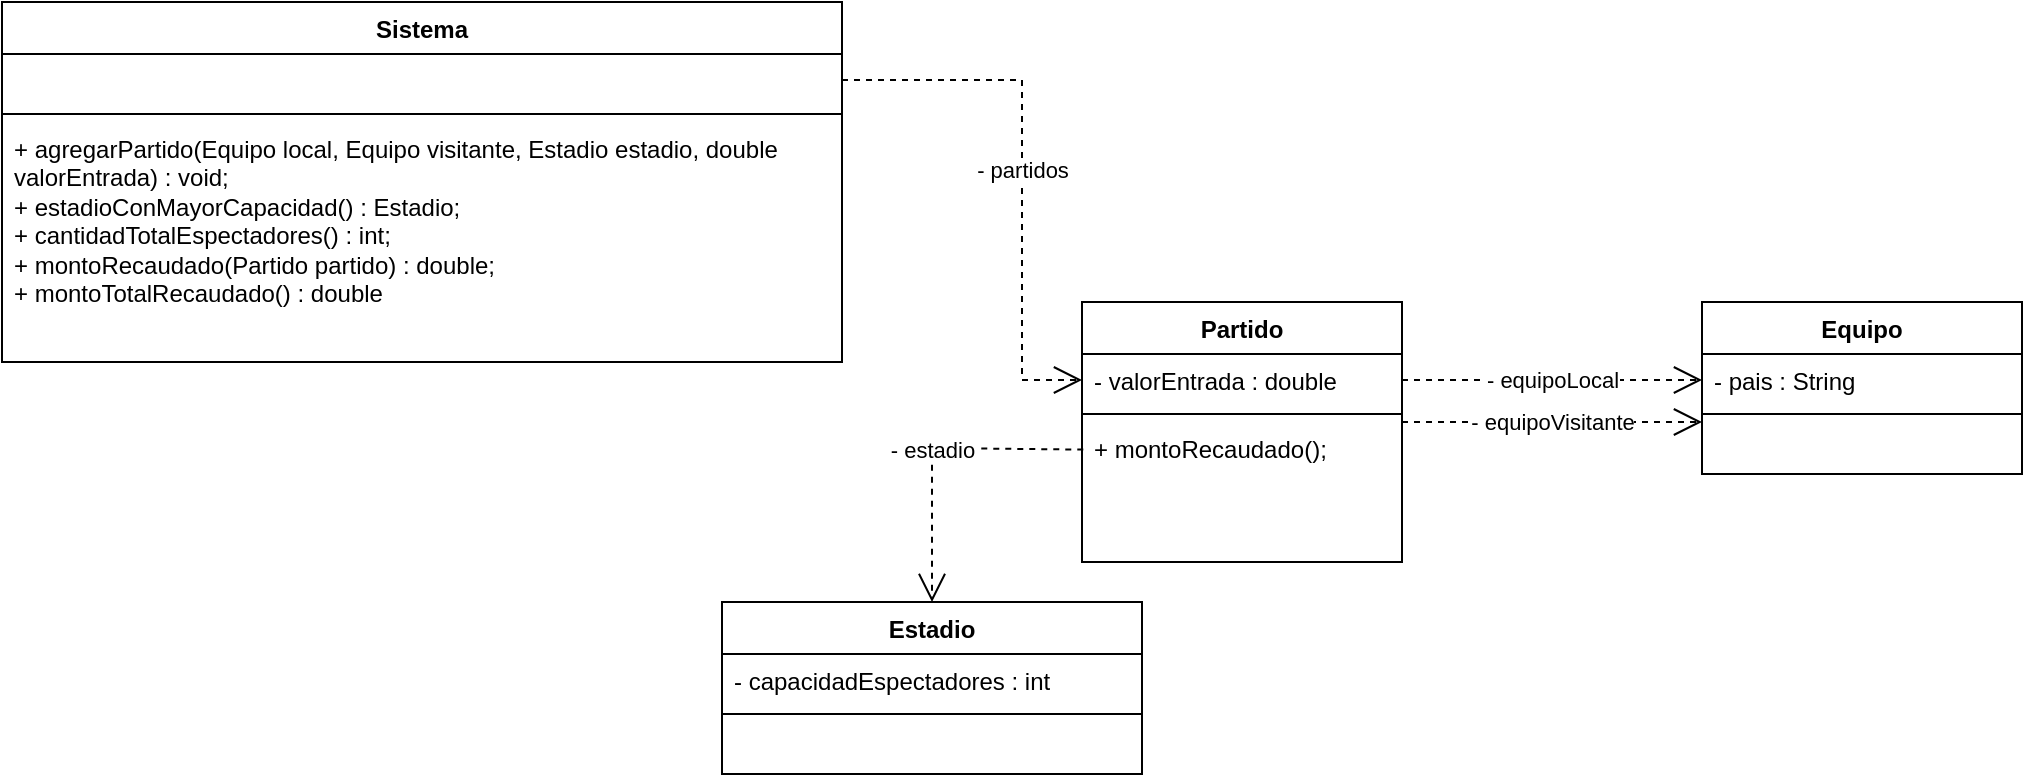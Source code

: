 <mxfile version="22.0.3" type="device">
  <diagram name="Página-1" id="AWWNQojr4EaDHTQV7v5T">
    <mxGraphModel dx="1890" dy="505" grid="1" gridSize="10" guides="1" tooltips="1" connect="1" arrows="1" fold="1" page="1" pageScale="1" pageWidth="827" pageHeight="1169" math="0" shadow="0">
      <root>
        <mxCell id="0" />
        <mxCell id="1" parent="0" />
        <mxCell id="mgYKm1rroyLk2OpBAlw--5" value="Partido" style="swimlane;fontStyle=1;align=center;verticalAlign=top;childLayout=stackLayout;horizontal=1;startSize=26;horizontalStack=0;resizeParent=1;resizeParentMax=0;resizeLast=0;collapsible=1;marginBottom=0;whiteSpace=wrap;html=1;" parent="1" vertex="1">
          <mxGeometry x="330" y="270" width="160" height="130" as="geometry" />
        </mxCell>
        <mxCell id="mgYKm1rroyLk2OpBAlw--6" value="- valorEntrada : double" style="text;strokeColor=none;fillColor=none;align=left;verticalAlign=top;spacingLeft=4;spacingRight=4;overflow=hidden;rotatable=0;points=[[0,0.5],[1,0.5]];portConstraint=eastwest;whiteSpace=wrap;html=1;" parent="mgYKm1rroyLk2OpBAlw--5" vertex="1">
          <mxGeometry y="26" width="160" height="26" as="geometry" />
        </mxCell>
        <mxCell id="mgYKm1rroyLk2OpBAlw--7" value="" style="line;strokeWidth=1;fillColor=none;align=left;verticalAlign=middle;spacingTop=-1;spacingLeft=3;spacingRight=3;rotatable=0;labelPosition=right;points=[];portConstraint=eastwest;strokeColor=inherit;" parent="mgYKm1rroyLk2OpBAlw--5" vertex="1">
          <mxGeometry y="52" width="160" height="8" as="geometry" />
        </mxCell>
        <mxCell id="mgYKm1rroyLk2OpBAlw--8" value="+ montoRecaudado();" style="text;strokeColor=none;fillColor=none;align=left;verticalAlign=top;spacingLeft=4;spacingRight=4;overflow=hidden;rotatable=0;points=[[0,0.5],[1,0.5]];portConstraint=eastwest;whiteSpace=wrap;html=1;" parent="mgYKm1rroyLk2OpBAlw--5" vertex="1">
          <mxGeometry y="60" width="160" height="70" as="geometry" />
        </mxCell>
        <mxCell id="mgYKm1rroyLk2OpBAlw--13" value="Equipo" style="swimlane;fontStyle=1;align=center;verticalAlign=top;childLayout=stackLayout;horizontal=1;startSize=26;horizontalStack=0;resizeParent=1;resizeParentMax=0;resizeLast=0;collapsible=1;marginBottom=0;whiteSpace=wrap;html=1;" parent="1" vertex="1">
          <mxGeometry x="640" y="270" width="160" height="86" as="geometry" />
        </mxCell>
        <mxCell id="mgYKm1rroyLk2OpBAlw--14" value="- pais : String" style="text;strokeColor=none;fillColor=none;align=left;verticalAlign=top;spacingLeft=4;spacingRight=4;overflow=hidden;rotatable=0;points=[[0,0.5],[1,0.5]];portConstraint=eastwest;whiteSpace=wrap;html=1;" parent="mgYKm1rroyLk2OpBAlw--13" vertex="1">
          <mxGeometry y="26" width="160" height="26" as="geometry" />
        </mxCell>
        <mxCell id="mgYKm1rroyLk2OpBAlw--15" value="" style="line;strokeWidth=1;fillColor=none;align=left;verticalAlign=middle;spacingTop=-1;spacingLeft=3;spacingRight=3;rotatable=0;labelPosition=right;points=[];portConstraint=eastwest;strokeColor=inherit;" parent="mgYKm1rroyLk2OpBAlw--13" vertex="1">
          <mxGeometry y="52" width="160" height="8" as="geometry" />
        </mxCell>
        <mxCell id="mgYKm1rroyLk2OpBAlw--16" value="&amp;nbsp;" style="text;strokeColor=none;fillColor=none;align=left;verticalAlign=top;spacingLeft=4;spacingRight=4;overflow=hidden;rotatable=0;points=[[0,0.5],[1,0.5]];portConstraint=eastwest;whiteSpace=wrap;html=1;" parent="mgYKm1rroyLk2OpBAlw--13" vertex="1">
          <mxGeometry y="60" width="160" height="26" as="geometry" />
        </mxCell>
        <mxCell id="mgYKm1rroyLk2OpBAlw--17" value="Sistema" style="swimlane;fontStyle=1;align=center;verticalAlign=top;childLayout=stackLayout;horizontal=1;startSize=26;horizontalStack=0;resizeParent=1;resizeParentMax=0;resizeLast=0;collapsible=1;marginBottom=0;whiteSpace=wrap;html=1;" parent="1" vertex="1">
          <mxGeometry x="-210" y="120" width="420" height="180" as="geometry" />
        </mxCell>
        <mxCell id="mgYKm1rroyLk2OpBAlw--18" value="&amp;nbsp;" style="text;strokeColor=none;fillColor=none;align=left;verticalAlign=top;spacingLeft=4;spacingRight=4;overflow=hidden;rotatable=0;points=[[0,0.5],[1,0.5]];portConstraint=eastwest;whiteSpace=wrap;html=1;" parent="mgYKm1rroyLk2OpBAlw--17" vertex="1">
          <mxGeometry y="26" width="420" height="26" as="geometry" />
        </mxCell>
        <mxCell id="mgYKm1rroyLk2OpBAlw--19" value="" style="line;strokeWidth=1;fillColor=none;align=left;verticalAlign=middle;spacingTop=-1;spacingLeft=3;spacingRight=3;rotatable=0;labelPosition=right;points=[];portConstraint=eastwest;strokeColor=inherit;" parent="mgYKm1rroyLk2OpBAlw--17" vertex="1">
          <mxGeometry y="52" width="420" height="8" as="geometry" />
        </mxCell>
        <mxCell id="mgYKm1rroyLk2OpBAlw--20" value="+ agregarPartido(Equipo local, Equipo visitante, Estadio estadio, double valorEntrada) : void;&lt;br&gt;+ estadioConMayorCapacidad() : Estadio;&lt;br&gt;+ cantidadTotalEspectadores() : int;&lt;br&gt;+ montoRecaudado(Partido partido) : double;&lt;br&gt;+ montoTotalRecaudado() : double" style="text;strokeColor=none;fillColor=none;align=left;verticalAlign=top;spacingLeft=4;spacingRight=4;overflow=hidden;rotatable=0;points=[[0,0.5],[1,0.5]];portConstraint=eastwest;whiteSpace=wrap;html=1;" parent="mgYKm1rroyLk2OpBAlw--17" vertex="1">
          <mxGeometry y="60" width="420" height="120" as="geometry" />
        </mxCell>
        <mxCell id="mgYKm1rroyLk2OpBAlw--21" value="- partidos" style="endArrow=open;endSize=12;dashed=1;html=1;rounded=0;exitX=1;exitY=0.5;exitDx=0;exitDy=0;entryX=0;entryY=0.5;entryDx=0;entryDy=0;" parent="1" source="mgYKm1rroyLk2OpBAlw--18" target="mgYKm1rroyLk2OpBAlw--6" edge="1">
          <mxGeometry width="160" relative="1" as="geometry">
            <mxPoint x="330" y="310" as="sourcePoint" />
            <mxPoint x="490" y="310" as="targetPoint" />
            <Array as="points">
              <mxPoint x="300" y="159" />
              <mxPoint x="300" y="309" />
            </Array>
          </mxGeometry>
        </mxCell>
        <mxCell id="mgYKm1rroyLk2OpBAlw--22" value="- equipoLocal" style="endArrow=open;endSize=12;dashed=1;html=1;rounded=0;exitX=1;exitY=0.5;exitDx=0;exitDy=0;entryX=0;entryY=0.5;entryDx=0;entryDy=0;" parent="1" source="mgYKm1rroyLk2OpBAlw--6" target="mgYKm1rroyLk2OpBAlw--14" edge="1">
          <mxGeometry width="160" relative="1" as="geometry">
            <mxPoint x="290" y="169" as="sourcePoint" />
            <mxPoint x="340" y="319" as="targetPoint" />
          </mxGeometry>
        </mxCell>
        <mxCell id="mgYKm1rroyLk2OpBAlw--23" value="- equipoVisitante" style="endArrow=open;endSize=12;dashed=1;html=1;rounded=0;exitX=1;exitY=0.5;exitDx=0;exitDy=0;entryX=0;entryY=0.5;entryDx=0;entryDy=0;" parent="1" edge="1">
          <mxGeometry width="160" relative="1" as="geometry">
            <mxPoint x="490" y="330" as="sourcePoint" />
            <mxPoint x="640" y="330" as="targetPoint" />
          </mxGeometry>
        </mxCell>
        <mxCell id="mgYKm1rroyLk2OpBAlw--24" value="Estadio" style="swimlane;fontStyle=1;align=center;verticalAlign=top;childLayout=stackLayout;horizontal=1;startSize=26;horizontalStack=0;resizeParent=1;resizeParentMax=0;resizeLast=0;collapsible=1;marginBottom=0;whiteSpace=wrap;html=1;" parent="1" vertex="1">
          <mxGeometry x="150" y="420" width="210" height="86" as="geometry" />
        </mxCell>
        <mxCell id="mgYKm1rroyLk2OpBAlw--25" value="- capacidadEspectadores : int" style="text;strokeColor=none;fillColor=none;align=left;verticalAlign=top;spacingLeft=4;spacingRight=4;overflow=hidden;rotatable=0;points=[[0,0.5],[1,0.5]];portConstraint=eastwest;whiteSpace=wrap;html=1;" parent="mgYKm1rroyLk2OpBAlw--24" vertex="1">
          <mxGeometry y="26" width="210" height="26" as="geometry" />
        </mxCell>
        <mxCell id="mgYKm1rroyLk2OpBAlw--26" value="" style="line;strokeWidth=1;fillColor=none;align=left;verticalAlign=middle;spacingTop=-1;spacingLeft=3;spacingRight=3;rotatable=0;labelPosition=right;points=[];portConstraint=eastwest;strokeColor=inherit;" parent="mgYKm1rroyLk2OpBAlw--24" vertex="1">
          <mxGeometry y="52" width="210" height="8" as="geometry" />
        </mxCell>
        <mxCell id="mgYKm1rroyLk2OpBAlw--27" value="&amp;nbsp;" style="text;strokeColor=none;fillColor=none;align=left;verticalAlign=top;spacingLeft=4;spacingRight=4;overflow=hidden;rotatable=0;points=[[0,0.5],[1,0.5]];portConstraint=eastwest;whiteSpace=wrap;html=1;" parent="mgYKm1rroyLk2OpBAlw--24" vertex="1">
          <mxGeometry y="60" width="210" height="26" as="geometry" />
        </mxCell>
        <mxCell id="mgYKm1rroyLk2OpBAlw--28" value="- estadio" style="endArrow=open;endSize=12;dashed=1;html=1;rounded=0;exitX=0.004;exitY=0.197;exitDx=0;exitDy=0;entryX=0.5;entryY=0;entryDx=0;entryDy=0;exitPerimeter=0;" parent="1" source="mgYKm1rroyLk2OpBAlw--8" target="mgYKm1rroyLk2OpBAlw--24" edge="1">
          <mxGeometry width="160" relative="1" as="geometry">
            <mxPoint x="330" y="310" as="sourcePoint" />
            <mxPoint x="490" y="310" as="targetPoint" />
            <Array as="points">
              <mxPoint x="255" y="343" />
            </Array>
          </mxGeometry>
        </mxCell>
      </root>
    </mxGraphModel>
  </diagram>
</mxfile>
